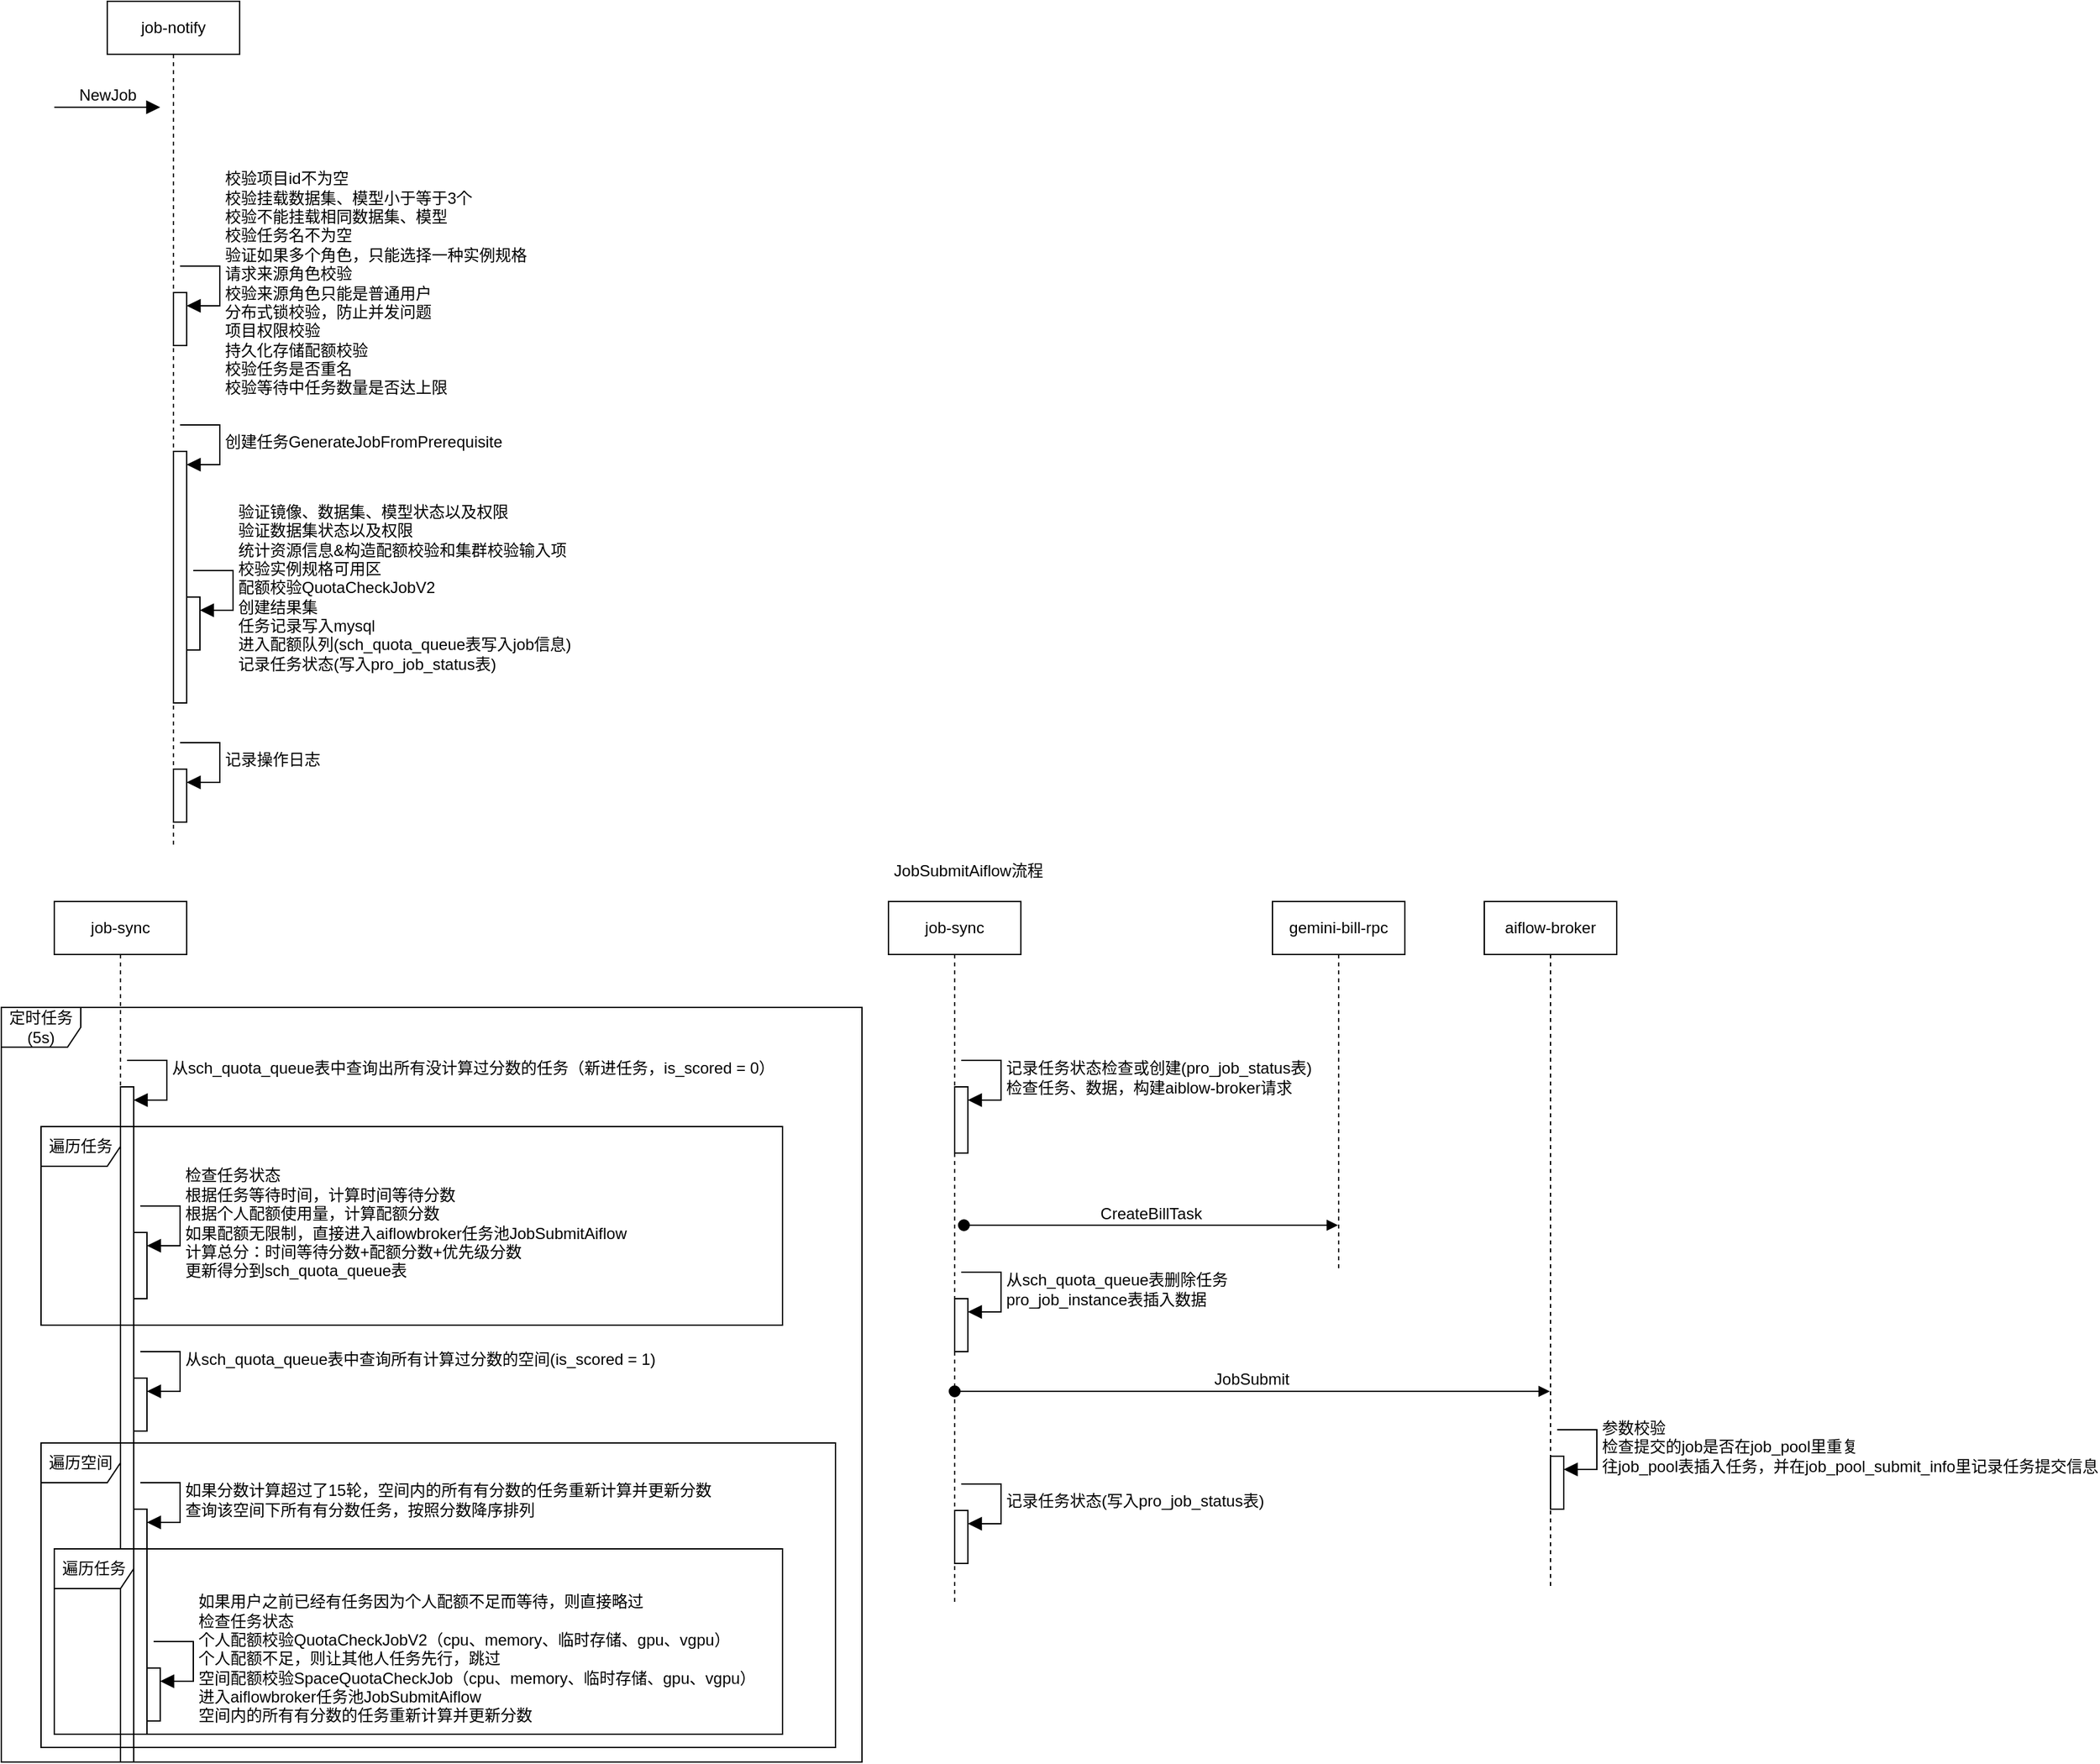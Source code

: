 <mxfile version="28.1.2">
  <diagram name="离线任务创建和提交" id="q-FKr38_cjb9bAnMw6bk">
    <mxGraphModel dx="1554" dy="763" grid="1" gridSize="10" guides="1" tooltips="1" connect="1" arrows="1" fold="1" page="1" pageScale="1" pageWidth="827" pageHeight="1169" math="0" shadow="0">
      <root>
        <mxCell id="0" />
        <mxCell id="1" parent="0" />
        <mxCell id="2ayJp5on0NI8x-PA82Mp-1" value="job-notify" style="shape=umlLifeline;perimeter=lifelinePerimeter;whiteSpace=wrap;html=1;container=1;dropTarget=0;collapsible=0;recursiveResize=0;outlineConnect=0;portConstraint=eastwest;newEdgeStyle={&quot;curved&quot;:0,&quot;rounded&quot;:0};" vertex="1" parent="1">
          <mxGeometry x="120" y="80" width="100" height="640" as="geometry" />
        </mxCell>
        <mxCell id="2ayJp5on0NI8x-PA82Mp-3" value="" style="html=1;points=[[0,0,0,0,5],[0,1,0,0,-5],[1,0,0,0,5],[1,1,0,0,-5]];perimeter=orthogonalPerimeter;outlineConnect=0;targetShapes=umlLifeline;portConstraint=eastwest;newEdgeStyle={&quot;curved&quot;:0,&quot;rounded&quot;:0};" vertex="1" parent="2ayJp5on0NI8x-PA82Mp-1">
          <mxGeometry x="50" y="220" width="10" height="40" as="geometry" />
        </mxCell>
        <mxCell id="2ayJp5on0NI8x-PA82Mp-4" value="校验项目id不为空&lt;div&gt;校验挂载数据集、模型小于等于3个&lt;/div&gt;&lt;div&gt;校验不能挂载相同数据集、模型&lt;/div&gt;&lt;div&gt;校验任务名不为空&lt;/div&gt;&lt;div&gt;验证如果多个角色，只能选择一种实例规格&lt;/div&gt;&lt;div&gt;请求来源角色校验&lt;/div&gt;&lt;div&gt;校验来源角色只能是普通用户&lt;/div&gt;&lt;div&gt;分布式锁校验，防止并发问题&lt;/div&gt;&lt;div&gt;项目权限校验&lt;/div&gt;&lt;div&gt;持久化存储配额校验&lt;/div&gt;&lt;div&gt;校验任务是否重名&lt;/div&gt;&lt;div&gt;校验等待中任务数量是否达上限&lt;/div&gt;" style="html=1;align=left;spacingLeft=2;endArrow=block;rounded=0;edgeStyle=orthogonalEdgeStyle;curved=0;rounded=0;fontSize=12;startSize=8;endSize=8;" edge="1" target="2ayJp5on0NI8x-PA82Mp-3" parent="2ayJp5on0NI8x-PA82Mp-1">
          <mxGeometry x="0.012" relative="1" as="geometry">
            <mxPoint x="55" y="200" as="sourcePoint" />
            <Array as="points">
              <mxPoint x="85" y="230" />
            </Array>
            <mxPoint as="offset" />
          </mxGeometry>
        </mxCell>
        <mxCell id="2ayJp5on0NI8x-PA82Mp-5" value="" style="html=1;points=[[0,0,0,0,5],[0,1,0,0,-5],[1,0,0,0,5],[1,1,0,0,-5]];perimeter=orthogonalPerimeter;outlineConnect=0;targetShapes=umlLifeline;portConstraint=eastwest;newEdgeStyle={&quot;curved&quot;:0,&quot;rounded&quot;:0};" vertex="1" parent="2ayJp5on0NI8x-PA82Mp-1">
          <mxGeometry x="50" y="340" width="10" height="190" as="geometry" />
        </mxCell>
        <mxCell id="2ayJp5on0NI8x-PA82Mp-6" value="创建任务GenerateJobFromPrerequisite" style="html=1;align=left;spacingLeft=2;endArrow=block;rounded=0;edgeStyle=orthogonalEdgeStyle;curved=0;rounded=0;fontSize=12;startSize=8;endSize=8;" edge="1" target="2ayJp5on0NI8x-PA82Mp-5" parent="2ayJp5on0NI8x-PA82Mp-1">
          <mxGeometry relative="1" as="geometry">
            <mxPoint x="55" y="320" as="sourcePoint" />
            <Array as="points">
              <mxPoint x="85" y="350" />
            </Array>
          </mxGeometry>
        </mxCell>
        <mxCell id="2ayJp5on0NI8x-PA82Mp-7" value="" style="html=1;points=[[0,0,0,0,5],[0,1,0,0,-5],[1,0,0,0,5],[1,1,0,0,-5]];perimeter=orthogonalPerimeter;outlineConnect=0;targetShapes=umlLifeline;portConstraint=eastwest;newEdgeStyle={&quot;curved&quot;:0,&quot;rounded&quot;:0};" vertex="1" parent="2ayJp5on0NI8x-PA82Mp-1">
          <mxGeometry x="60" y="450" width="10" height="40" as="geometry" />
        </mxCell>
        <mxCell id="2ayJp5on0NI8x-PA82Mp-8" value="验证镜像、数据集、模型状态以及权限&lt;div&gt;验证数据集状态以及权限&lt;/div&gt;&lt;div&gt;统计资源信息&amp;amp;构造配额校验和集群校验输入项&lt;/div&gt;&lt;div&gt;校验实例规格可用区&lt;/div&gt;&lt;div&gt;配额校验QuotaCheckJobV2&lt;/div&gt;&lt;div&gt;创建结果集&lt;/div&gt;&lt;div&gt;任务记录写入mysql&lt;/div&gt;&lt;div&gt;进入配额队列(sch_quota_queue表写入job信息)&lt;br&gt;&lt;div&gt;记录任务状态(写入pro_job_status表)&lt;/div&gt;&lt;/div&gt;" style="html=1;align=left;spacingLeft=2;endArrow=block;rounded=0;edgeStyle=orthogonalEdgeStyle;curved=0;rounded=0;fontSize=12;startSize=8;endSize=8;" edge="1" target="2ayJp5on0NI8x-PA82Mp-7" parent="2ayJp5on0NI8x-PA82Mp-1">
          <mxGeometry x="0.012" relative="1" as="geometry">
            <mxPoint x="65" y="430" as="sourcePoint" />
            <Array as="points">
              <mxPoint x="95" y="460" />
            </Array>
            <mxPoint as="offset" />
          </mxGeometry>
        </mxCell>
        <mxCell id="2ayJp5on0NI8x-PA82Mp-9" value="" style="html=1;points=[[0,0,0,0,5],[0,1,0,0,-5],[1,0,0,0,5],[1,1,0,0,-5]];perimeter=orthogonalPerimeter;outlineConnect=0;targetShapes=umlLifeline;portConstraint=eastwest;newEdgeStyle={&quot;curved&quot;:0,&quot;rounded&quot;:0};" vertex="1" parent="2ayJp5on0NI8x-PA82Mp-1">
          <mxGeometry x="50" y="580" width="10" height="40" as="geometry" />
        </mxCell>
        <mxCell id="2ayJp5on0NI8x-PA82Mp-10" value="记录操作日志" style="html=1;align=left;spacingLeft=2;endArrow=block;rounded=0;edgeStyle=orthogonalEdgeStyle;curved=0;rounded=0;fontSize=12;startSize=8;endSize=8;" edge="1" target="2ayJp5on0NI8x-PA82Mp-9" parent="2ayJp5on0NI8x-PA82Mp-1">
          <mxGeometry relative="1" as="geometry">
            <mxPoint x="55" y="560" as="sourcePoint" />
            <Array as="points">
              <mxPoint x="85" y="590" />
            </Array>
          </mxGeometry>
        </mxCell>
        <mxCell id="2ayJp5on0NI8x-PA82Mp-2" value="NewJob" style="html=1;verticalAlign=bottom;endArrow=block;curved=0;rounded=0;fontSize=12;startSize=8;endSize=8;" edge="1" parent="1">
          <mxGeometry width="80" relative="1" as="geometry">
            <mxPoint x="80" y="160" as="sourcePoint" />
            <mxPoint x="160" y="160" as="targetPoint" />
          </mxGeometry>
        </mxCell>
        <mxCell id="2ayJp5on0NI8x-PA82Mp-11" value="job-sync" style="shape=umlLifeline;perimeter=lifelinePerimeter;whiteSpace=wrap;html=1;container=1;dropTarget=0;collapsible=0;recursiveResize=0;outlineConnect=0;portConstraint=eastwest;newEdgeStyle={&quot;curved&quot;:0,&quot;rounded&quot;:0};" vertex="1" parent="1">
          <mxGeometry x="80" y="760" width="100" height="650" as="geometry" />
        </mxCell>
        <mxCell id="2ayJp5on0NI8x-PA82Mp-12" value="" style="html=1;points=[[0,0,0,0,5],[0,1,0,0,-5],[1,0,0,0,5],[1,1,0,0,-5]];perimeter=orthogonalPerimeter;outlineConnect=0;targetShapes=umlLifeline;portConstraint=eastwest;newEdgeStyle={&quot;curved&quot;:0,&quot;rounded&quot;:0};" vertex="1" parent="2ayJp5on0NI8x-PA82Mp-11">
          <mxGeometry x="50" y="140" width="10" height="510" as="geometry" />
        </mxCell>
        <mxCell id="2ayJp5on0NI8x-PA82Mp-13" value="从sch_quota_queue表中查询出所有没计算过分数的任务（新进任务，is_scored = 0）&lt;div&gt;&lt;br&gt;&lt;/div&gt;" style="html=1;align=left;spacingLeft=2;endArrow=block;rounded=0;edgeStyle=orthogonalEdgeStyle;curved=0;rounded=0;fontSize=12;startSize=8;endSize=8;" edge="1" target="2ayJp5on0NI8x-PA82Mp-12" parent="2ayJp5on0NI8x-PA82Mp-11">
          <mxGeometry x="0.012" relative="1" as="geometry">
            <mxPoint x="55" y="120" as="sourcePoint" />
            <Array as="points">
              <mxPoint x="85" y="150" />
            </Array>
            <mxPoint as="offset" />
          </mxGeometry>
        </mxCell>
        <mxCell id="2ayJp5on0NI8x-PA82Mp-14" value="" style="html=1;points=[[0,0,0,0,5],[0,1,0,0,-5],[1,0,0,0,5],[1,1,0,0,-5]];perimeter=orthogonalPerimeter;outlineConnect=0;targetShapes=umlLifeline;portConstraint=eastwest;newEdgeStyle={&quot;curved&quot;:0,&quot;rounded&quot;:0};" vertex="1" parent="2ayJp5on0NI8x-PA82Mp-11">
          <mxGeometry x="60" y="250" width="10" height="50" as="geometry" />
        </mxCell>
        <mxCell id="2ayJp5on0NI8x-PA82Mp-15" value="检查任务状态&lt;div&gt;根据任务等待时间，计算时间等待分数&lt;/div&gt;&lt;div&gt;根据个人配额使用量，计算配额分数&lt;/div&gt;&lt;div&gt;如果配额无限制，直接进入aiflowbroker任务池JobSubmitAiflow&lt;/div&gt;&lt;div&gt;计算总分：时间等待分数+配额分数+优先级分数&lt;/div&gt;&lt;div&gt;更新得分到&lt;span style=&quot;background-color: light-dark(#ffffff, var(--ge-dark-color, #121212)); color: light-dark(rgb(0, 0, 0), rgb(255, 255, 255));&quot;&gt;sch_quota_queue表&lt;/span&gt;&lt;/div&gt;" style="html=1;align=left;spacingLeft=2;endArrow=block;rounded=0;edgeStyle=orthogonalEdgeStyle;curved=0;rounded=0;fontSize=12;startSize=8;endSize=8;" edge="1" target="2ayJp5on0NI8x-PA82Mp-14" parent="2ayJp5on0NI8x-PA82Mp-11">
          <mxGeometry x="0.012" relative="1" as="geometry">
            <mxPoint x="65" y="230" as="sourcePoint" />
            <Array as="points">
              <mxPoint x="95" y="260" />
            </Array>
            <mxPoint as="offset" />
          </mxGeometry>
        </mxCell>
        <mxCell id="2ayJp5on0NI8x-PA82Mp-23" value="" style="html=1;points=[[0,0,0,0,5],[0,1,0,0,-5],[1,0,0,0,5],[1,1,0,0,-5]];perimeter=orthogonalPerimeter;outlineConnect=0;targetShapes=umlLifeline;portConstraint=eastwest;newEdgeStyle={&quot;curved&quot;:0,&quot;rounded&quot;:0};" vertex="1" parent="2ayJp5on0NI8x-PA82Mp-11">
          <mxGeometry x="60" y="360" width="10" height="40" as="geometry" />
        </mxCell>
        <mxCell id="2ayJp5on0NI8x-PA82Mp-24" value="&lt;div&gt;&lt;span style=&quot;color: light-dark(rgb(0, 0, 0), rgb(255, 255, 255));&quot;&gt;从&lt;/span&gt;&lt;span style=&quot;color: light-dark(rgb(0, 0, 0), rgb(255, 255, 255));&quot;&gt;sch_quota_queue表中查询所有计算过分数的空间(&lt;/span&gt;&lt;span style=&quot;color: light-dark(rgb(0, 0, 0), rgb(255, 255, 255));&quot;&gt;is_scored = 1&lt;/span&gt;&lt;span style=&quot;color: light-dark(rgb(0, 0, 0), rgb(255, 255, 255));&quot;&gt;)&lt;/span&gt;&lt;/div&gt;&lt;div&gt;&lt;span style=&quot;color: light-dark(rgb(0, 0, 0), rgb(255, 255, 255));&quot;&gt;&lt;br&gt;&lt;/span&gt;&lt;/div&gt;" style="html=1;align=left;spacingLeft=2;endArrow=block;rounded=0;edgeStyle=orthogonalEdgeStyle;curved=0;rounded=0;fontSize=12;startSize=8;endSize=8;" edge="1" target="2ayJp5on0NI8x-PA82Mp-23" parent="2ayJp5on0NI8x-PA82Mp-11">
          <mxGeometry relative="1" as="geometry">
            <mxPoint x="65" y="340" as="sourcePoint" />
            <Array as="points">
              <mxPoint x="95" y="370" />
            </Array>
          </mxGeometry>
        </mxCell>
        <mxCell id="2ayJp5on0NI8x-PA82Mp-16" value="" style="html=1;points=[[0,0,0,0,5],[0,1,0,0,-5],[1,0,0,0,5],[1,1,0,0,-5]];perimeter=orthogonalPerimeter;outlineConnect=0;targetShapes=umlLifeline;portConstraint=eastwest;newEdgeStyle={&quot;curved&quot;:0,&quot;rounded&quot;:0};" vertex="1" parent="2ayJp5on0NI8x-PA82Mp-11">
          <mxGeometry x="60" y="459" width="10" height="170" as="geometry" />
        </mxCell>
        <mxCell id="2ayJp5on0NI8x-PA82Mp-17" value="如果分数计算超过了15轮，空间内的所有有分数的任务重新计算并更新分数&lt;div&gt;查询该空间下所有有分数任务，按照分数降序排列&lt;/div&gt;" style="html=1;align=left;spacingLeft=2;endArrow=block;rounded=0;edgeStyle=orthogonalEdgeStyle;curved=0;rounded=0;fontSize=12;startSize=8;endSize=8;" edge="1" target="2ayJp5on0NI8x-PA82Mp-16" parent="2ayJp5on0NI8x-PA82Mp-11">
          <mxGeometry x="0.012" relative="1" as="geometry">
            <mxPoint x="65" y="439" as="sourcePoint" />
            <Array as="points">
              <mxPoint x="95" y="469" />
            </Array>
            <mxPoint as="offset" />
          </mxGeometry>
        </mxCell>
        <mxCell id="2ayJp5on0NI8x-PA82Mp-18" value="" style="html=1;points=[[0,0,0,0,5],[0,1,0,0,-5],[1,0,0,0,5],[1,1,0,0,-5]];perimeter=orthogonalPerimeter;outlineConnect=0;targetShapes=umlLifeline;portConstraint=eastwest;newEdgeStyle={&quot;curved&quot;:0,&quot;rounded&quot;:0};" vertex="1" parent="2ayJp5on0NI8x-PA82Mp-11">
          <mxGeometry x="70" y="579" width="10" height="40" as="geometry" />
        </mxCell>
        <mxCell id="2ayJp5on0NI8x-PA82Mp-19" value="如果用户之前已经有任务因为个人配额不足而等待，则直接略过&lt;div&gt;检查任务状态&lt;/div&gt;&lt;div&gt;个人配额校验QuotaCheckJobV2（cpu、memory、临时存储、gpu、vgpu）&lt;/div&gt;&lt;div&gt;个人配额不足，则让其他人任务先行，跳过&lt;/div&gt;&lt;div&gt;空间配额校验SpaceQuotaCheckJob&lt;span style=&quot;background-color: light-dark(#ffffff, var(--ge-dark-color, #121212)); color: light-dark(rgb(0, 0, 0), rgb(255, 255, 255));&quot;&gt;（cpu、memory、临时存储、gpu、vgpu）&lt;/span&gt;&lt;/div&gt;&lt;div&gt;进入aiflowbroker任务池JobSubmitAiflow&lt;/div&gt;&lt;div&gt;&lt;span style=&quot;background-color: light-dark(#ffffff, var(--ge-dark-color, #121212)); color: light-dark(rgb(0, 0, 0), rgb(255, 255, 255));&quot;&gt;空间内的所有有分数的任务重新计算并更新分数&lt;/span&gt;&lt;/div&gt;" style="html=1;align=left;spacingLeft=2;endArrow=block;rounded=0;edgeStyle=orthogonalEdgeStyle;curved=0;rounded=0;fontSize=12;startSize=8;endSize=8;" edge="1" target="2ayJp5on0NI8x-PA82Mp-18" parent="2ayJp5on0NI8x-PA82Mp-11">
          <mxGeometry x="0.012" relative="1" as="geometry">
            <mxPoint x="75" y="559" as="sourcePoint" />
            <Array as="points">
              <mxPoint x="105" y="589" />
            </Array>
            <mxPoint as="offset" />
          </mxGeometry>
        </mxCell>
        <mxCell id="2ayJp5on0NI8x-PA82Mp-21" value="遍历空间" style="shape=umlFrame;whiteSpace=wrap;html=1;pointerEvents=0;" vertex="1" parent="2ayJp5on0NI8x-PA82Mp-11">
          <mxGeometry x="-10" y="409" width="600" height="230" as="geometry" />
        </mxCell>
        <mxCell id="2ayJp5on0NI8x-PA82Mp-22" value="遍历任务" style="shape=umlFrame;whiteSpace=wrap;html=1;pointerEvents=0;" vertex="1" parent="2ayJp5on0NI8x-PA82Mp-11">
          <mxGeometry y="489" width="550" height="140" as="geometry" />
        </mxCell>
        <mxCell id="2ayJp5on0NI8x-PA82Mp-20" value="遍历任务" style="shape=umlFrame;whiteSpace=wrap;html=1;pointerEvents=0;" vertex="1" parent="1">
          <mxGeometry x="70" y="930" width="560" height="150" as="geometry" />
        </mxCell>
        <mxCell id="2ayJp5on0NI8x-PA82Mp-25" value="job-sync" style="shape=umlLifeline;perimeter=lifelinePerimeter;whiteSpace=wrap;html=1;container=1;dropTarget=0;collapsible=0;recursiveResize=0;outlineConnect=0;portConstraint=eastwest;newEdgeStyle={&quot;curved&quot;:0,&quot;rounded&quot;:0};" vertex="1" parent="1">
          <mxGeometry x="710" y="760" width="100" height="530" as="geometry" />
        </mxCell>
        <mxCell id="2ayJp5on0NI8x-PA82Mp-26" value="" style="html=1;points=[[0,0,0,0,5],[0,1,0,0,-5],[1,0,0,0,5],[1,1,0,0,-5]];perimeter=orthogonalPerimeter;outlineConnect=0;targetShapes=umlLifeline;portConstraint=eastwest;newEdgeStyle={&quot;curved&quot;:0,&quot;rounded&quot;:0};" vertex="1" parent="2ayJp5on0NI8x-PA82Mp-25">
          <mxGeometry x="50" y="140" width="10" height="50" as="geometry" />
        </mxCell>
        <mxCell id="2ayJp5on0NI8x-PA82Mp-27" value="&lt;div&gt;记录任务状态检查或创建(pro_job_status表)&lt;/div&gt;&lt;div&gt;检查任务、数据，构建aiblow-broker请求&lt;/div&gt;" style="html=1;align=left;spacingLeft=2;endArrow=block;rounded=0;edgeStyle=orthogonalEdgeStyle;curved=0;rounded=0;fontSize=12;startSize=8;endSize=8;" edge="1" parent="2ayJp5on0NI8x-PA82Mp-25" target="2ayJp5on0NI8x-PA82Mp-26">
          <mxGeometry x="0.012" relative="1" as="geometry">
            <mxPoint x="55" y="120" as="sourcePoint" />
            <Array as="points">
              <mxPoint x="85" y="150" />
            </Array>
            <mxPoint as="offset" />
          </mxGeometry>
        </mxCell>
        <mxCell id="2ayJp5on0NI8x-PA82Mp-42" value="" style="html=1;points=[[0,0,0,0,5],[0,1,0,0,-5],[1,0,0,0,5],[1,1,0,0,-5]];perimeter=orthogonalPerimeter;outlineConnect=0;targetShapes=umlLifeline;portConstraint=eastwest;newEdgeStyle={&quot;curved&quot;:0,&quot;rounded&quot;:0};" vertex="1" parent="2ayJp5on0NI8x-PA82Mp-25">
          <mxGeometry x="50" y="300" width="10" height="40" as="geometry" />
        </mxCell>
        <mxCell id="2ayJp5on0NI8x-PA82Mp-43" value="从sch_quota_queue表删除任务&lt;div&gt;pro_job_instance表插入数据&lt;/div&gt;" style="html=1;align=left;spacingLeft=2;endArrow=block;rounded=0;edgeStyle=orthogonalEdgeStyle;curved=0;rounded=0;fontSize=12;startSize=8;endSize=8;" edge="1" target="2ayJp5on0NI8x-PA82Mp-42" parent="2ayJp5on0NI8x-PA82Mp-25">
          <mxGeometry x="0.012" relative="1" as="geometry">
            <mxPoint x="55" y="280" as="sourcePoint" />
            <Array as="points">
              <mxPoint x="85" y="310" />
            </Array>
            <mxPoint as="offset" />
          </mxGeometry>
        </mxCell>
        <mxCell id="2ayJp5on0NI8x-PA82Mp-44" value="" style="html=1;points=[[0,0,0,0,5],[0,1,0,0,-5],[1,0,0,0,5],[1,1,0,0,-5]];perimeter=orthogonalPerimeter;outlineConnect=0;targetShapes=umlLifeline;portConstraint=eastwest;newEdgeStyle={&quot;curved&quot;:0,&quot;rounded&quot;:0};" vertex="1" parent="2ayJp5on0NI8x-PA82Mp-25">
          <mxGeometry x="50" y="460" width="10" height="40" as="geometry" />
        </mxCell>
        <mxCell id="2ayJp5on0NI8x-PA82Mp-45" value="&lt;div&gt;&lt;span style=&quot;background-color: light-dark(#ffffff, var(--ge-dark-color, #121212)); color: light-dark(rgb(0, 0, 0), rgb(255, 255, 255));&quot;&gt;记录任务状态(写入pro_job_status表)&lt;/span&gt;&lt;/div&gt;" style="html=1;align=left;spacingLeft=2;endArrow=block;rounded=0;edgeStyle=orthogonalEdgeStyle;curved=0;rounded=0;fontSize=12;startSize=8;endSize=8;" edge="1" parent="2ayJp5on0NI8x-PA82Mp-25" target="2ayJp5on0NI8x-PA82Mp-44">
          <mxGeometry x="0.012" relative="1" as="geometry">
            <mxPoint x="55" y="440" as="sourcePoint" />
            <Array as="points">
              <mxPoint x="85" y="470" />
            </Array>
            <mxPoint as="offset" />
          </mxGeometry>
        </mxCell>
        <mxCell id="2ayJp5on0NI8x-PA82Mp-38" value="gemini-bill-rpc" style="shape=umlLifeline;perimeter=lifelinePerimeter;whiteSpace=wrap;html=1;container=1;dropTarget=0;collapsible=0;recursiveResize=0;outlineConnect=0;portConstraint=eastwest;newEdgeStyle={&quot;curved&quot;:0,&quot;rounded&quot;:0};" vertex="1" parent="1">
          <mxGeometry x="1000" y="760" width="100" height="280" as="geometry" />
        </mxCell>
        <mxCell id="2ayJp5on0NI8x-PA82Mp-41" value="CreateBillTask" style="html=1;verticalAlign=bottom;startArrow=oval;startFill=1;endArrow=block;startSize=8;curved=0;rounded=0;fontSize=12;" edge="1" parent="1" target="2ayJp5on0NI8x-PA82Mp-38">
          <mxGeometry x="-0.002" width="60" relative="1" as="geometry">
            <mxPoint x="767" y="1004.5" as="sourcePoint" />
            <mxPoint x="827" y="1004.5" as="targetPoint" />
            <mxPoint as="offset" />
          </mxGeometry>
        </mxCell>
        <mxCell id="2ayJp5on0NI8x-PA82Mp-46" value="aiflow-broker" style="shape=umlLifeline;perimeter=lifelinePerimeter;whiteSpace=wrap;html=1;container=1;dropTarget=0;collapsible=0;recursiveResize=0;outlineConnect=0;portConstraint=eastwest;newEdgeStyle={&quot;curved&quot;:0,&quot;rounded&quot;:0};" vertex="1" parent="1">
          <mxGeometry x="1160" y="760" width="100" height="520" as="geometry" />
        </mxCell>
        <mxCell id="2ayJp5on0NI8x-PA82Mp-50" value="" style="html=1;points=[[0,0,0,0,5],[0,1,0,0,-5],[1,0,0,0,5],[1,1,0,0,-5]];perimeter=orthogonalPerimeter;outlineConnect=0;targetShapes=umlLifeline;portConstraint=eastwest;newEdgeStyle={&quot;curved&quot;:0,&quot;rounded&quot;:0};" vertex="1" parent="2ayJp5on0NI8x-PA82Mp-46">
          <mxGeometry x="50" y="419" width="10" height="40" as="geometry" />
        </mxCell>
        <mxCell id="2ayJp5on0NI8x-PA82Mp-51" value="参数校验&lt;div&gt;检查提交的job是否在job_pool里重复&lt;/div&gt;&lt;div&gt;往job_pool表插入任务，并在job_pool_submit_info里记录任务提交信息&lt;/div&gt;" style="html=1;align=left;spacingLeft=2;endArrow=block;rounded=0;edgeStyle=orthogonalEdgeStyle;curved=0;rounded=0;fontSize=12;startSize=8;endSize=8;" edge="1" target="2ayJp5on0NI8x-PA82Mp-50" parent="2ayJp5on0NI8x-PA82Mp-46">
          <mxGeometry relative="1" as="geometry">
            <mxPoint x="55" y="399" as="sourcePoint" />
            <Array as="points">
              <mxPoint x="85" y="429" />
            </Array>
          </mxGeometry>
        </mxCell>
        <mxCell id="2ayJp5on0NI8x-PA82Mp-49" value="JobSubmit" style="html=1;verticalAlign=bottom;startArrow=oval;startFill=1;endArrow=block;startSize=8;curved=0;rounded=0;fontSize=12;" edge="1" parent="1" target="2ayJp5on0NI8x-PA82Mp-46">
          <mxGeometry x="-0.003" width="60" relative="1" as="geometry">
            <mxPoint x="760" y="1130" as="sourcePoint" />
            <mxPoint x="1043" y="1130.5" as="targetPoint" />
            <mxPoint as="offset" />
          </mxGeometry>
        </mxCell>
        <mxCell id="2ayJp5on0NI8x-PA82Mp-53" value="&lt;span style=&quot;font-size: 12px; text-align: left; background-color: rgb(255, 255, 255);&quot;&gt;JobSubmitAiflow流程&lt;/span&gt;" style="text;html=1;align=center;verticalAlign=middle;resizable=0;points=[];autosize=1;strokeColor=none;fillColor=none;fontSize=16;" vertex="1" parent="1">
          <mxGeometry x="700" y="720" width="140" height="30" as="geometry" />
        </mxCell>
        <mxCell id="2ayJp5on0NI8x-PA82Mp-54" value="定时任务(5s)" style="shape=umlFrame;whiteSpace=wrap;html=1;pointerEvents=0;" vertex="1" parent="1">
          <mxGeometry x="40" y="840" width="650" height="570" as="geometry" />
        </mxCell>
      </root>
    </mxGraphModel>
  </diagram>
</mxfile>

